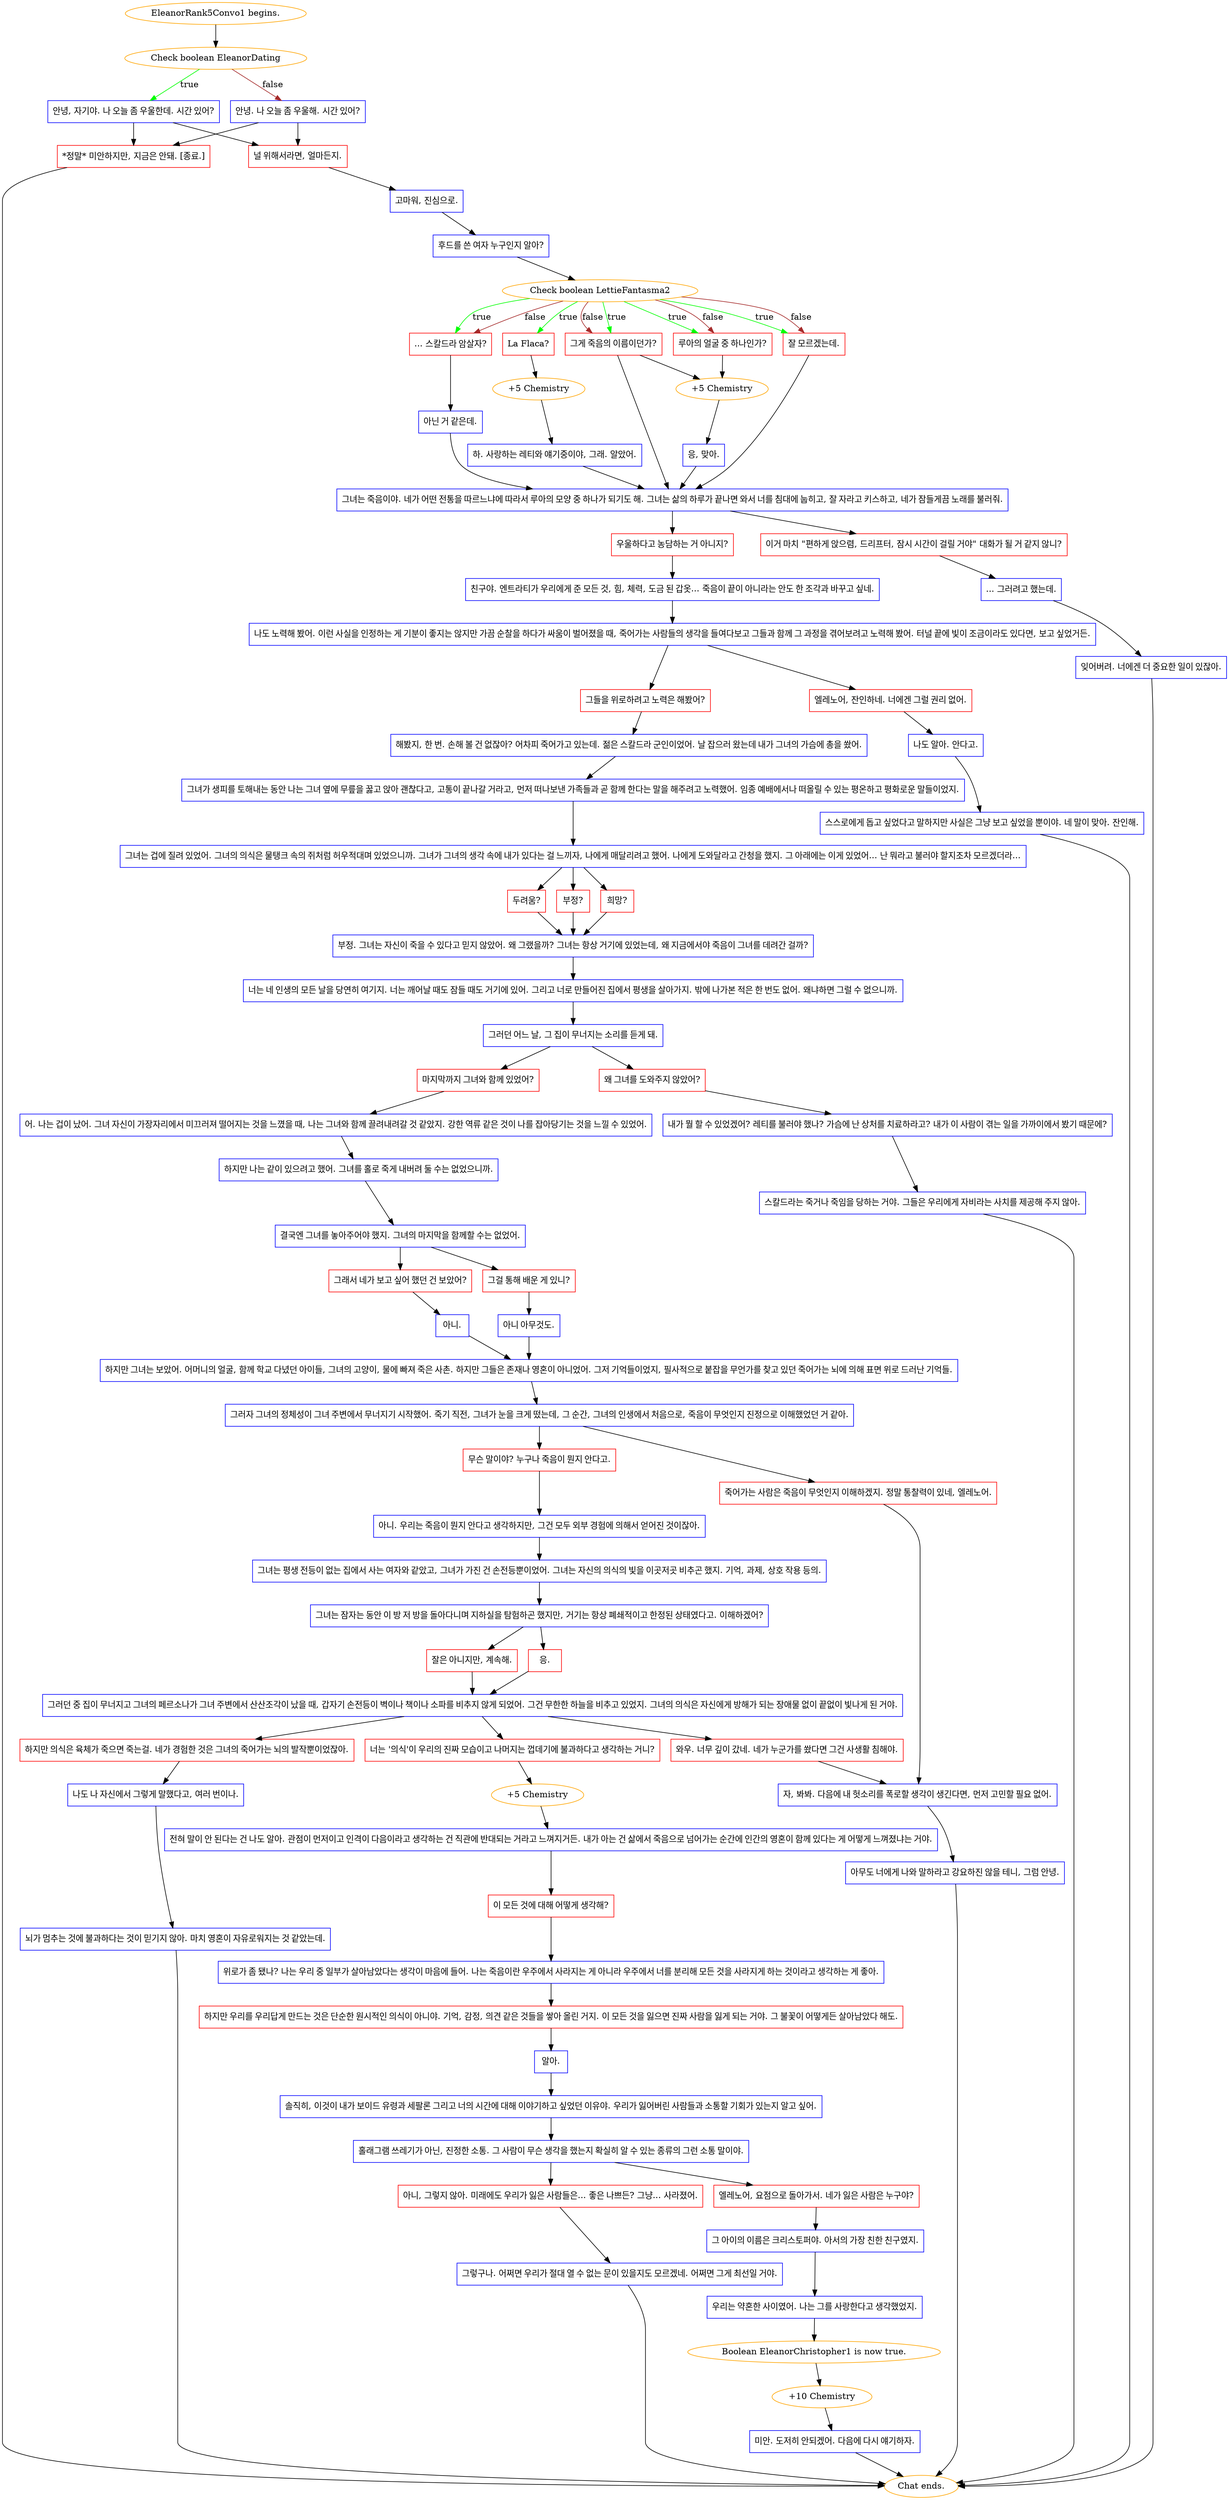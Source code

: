 digraph {
	"EleanorRank5Convo1 begins." [color=orange];
		"EleanorRank5Convo1 begins." -> j3246599705;
	j3246599705 [label="Check boolean EleanorDating",color=orange];
		j3246599705 -> j1429795391 [label=true,color=green];
		j3246599705 -> j2389696453 [label=false,color=brown];
	j1429795391 [label="안녕, 자기야. 나 오늘 좀 우울한데. 시간 있어?",shape=box,color=blue];
		j1429795391 -> j2059800125;
		j1429795391 -> j2689711799;
	j2389696453 [label="안녕. 나 오늘 좀 우울해. 시간 있어?",shape=box,color=blue];
		j2389696453 -> j2059800125;
		j2389696453 -> j2689711799;
	j2059800125 [label="널 위해서라면, 얼마든지.",shape=box,color=red];
		j2059800125 -> j139939672;
	j2689711799 [label="*정말* 미안하지만, 지금은 안돼. [종료.]",shape=box,color=red];
		j2689711799 -> "Chat ends.";
	j139939672 [label="고마워, 진심으로.",shape=box,color=blue];
		j139939672 -> j1810368473;
	"Chat ends." [color=orange];
	j1810368473 [label="후드를 쓴 여자 누구인지 알아?",shape=box,color=blue];
		j1810368473 -> j3515344630;
	j3515344630 [label="Check boolean LettieFantasma2",color=orange];
		j3515344630 -> j1898942279 [label=true,color=green];
		j3515344630 -> j1860837206 [label=true,color=green];
		j3515344630 -> j3831697435 [label=true,color=green];
		j3515344630 -> j2968244375 [label=true,color=green];
		j3515344630 -> j3003298797 [label=true,color=green];
		j3515344630 -> j1860837206 [label=false,color=brown];
		j3515344630 -> j3831697435 [label=false,color=brown];
		j3515344630 -> j2968244375 [label=false,color=brown];
		j3515344630 -> j3003298797 [label=false,color=brown];
	j1898942279 [label="La Flaca?",shape=box,color=red];
		j1898942279 -> j3040153224;
	j1860837206 [label="... 스칼드라 암살자?",shape=box,color=red];
		j1860837206 -> j517203010;
	j3831697435 [label="루아의 얼굴 중 하나인가?",shape=box,color=red];
		j3831697435 -> j1672060298;
	j2968244375 [label="그게 죽음의 이름이던가?",shape=box,color=red];
		j2968244375 -> j1672060298;
		j2968244375 -> j3446871835;
	j3003298797 [label="잘 모르겠는데.",shape=box,color=red];
		j3003298797 -> j3446871835;
	j3040153224 [label="+5 Chemistry",color=orange];
		j3040153224 -> j228276252;
	j517203010 [label="아닌 거 같은데.",shape=box,color=blue];
		j517203010 -> j3446871835;
	j1672060298 [label="+5 Chemistry",color=orange];
		j1672060298 -> j1858880814;
	j3446871835 [label="그녀는 죽음이야. 네가 어떤 전통을 따르느냐에 따라서 루아의 모양 중 하나가 되기도 해. 그녀는 삶의 하루가 끝나면 와서 너를 침대에 눕히고, 잘 자라고 키스하고, 네가 잠들게끔 노래를 불러줘.",shape=box,color=blue];
		j3446871835 -> j4136392004;
		j3446871835 -> j2312035433;
	j228276252 [label="하. 사랑하는 레티와 얘기중이야, 그래. 알았어.",shape=box,color=blue];
		j228276252 -> j3446871835;
	j1858880814 [label="응, 맞아.",shape=box,color=blue];
		j1858880814 -> j3446871835;
	j4136392004 [label="우울하다고 농담하는 거 아니지?",shape=box,color=red];
		j4136392004 -> j1453786076;
	j2312035433 [label="이거 마치 \"편하게 앉으렴, 드리프터, 잠시 시간이 걸릴 거야\" 대화가 될 거 같지 않니?",shape=box,color=red];
		j2312035433 -> j47577633;
	j1453786076 [label="친구야. 엔트라티가 우리에게 준 모든 것, 힘, 체력, 도금 된 갑옷... 죽음이 끝이 아니라는 안도 한 조각과 바꾸고 싶네.",shape=box,color=blue];
		j1453786076 -> j1276811416;
	j47577633 [label="... 그러려고 했는데.",shape=box,color=blue];
		j47577633 -> j2967676935;
	j1276811416 [label="나도 노력해 봤어. 이런 사실을 인정하는 게 기분이 좋지는 않지만 가끔 순찰을 하다가 싸움이 벌어졌을 때, 죽어가는 사람들의 생각을 들여다보고 그들과 함께 그 과정을 겪어보려고 노력해 봤어. 터널 끝에 빛이 조금이라도 있다면, 보고 싶었거든.",shape=box,color=blue];
		j1276811416 -> j2650009380;
		j1276811416 -> j3679424870;
	j2967676935 [label="잊어버려. 너에겐 더 중요한 일이 있잖아.",shape=box,color=blue];
		j2967676935 -> "Chat ends.";
	j2650009380 [label="엘레노어, 잔인하네. 너에겐 그럴 권리 없어.",shape=box,color=red];
		j2650009380 -> j2130221503;
	j3679424870 [label="그들을 위로하려고 노력은 해봤어?",shape=box,color=red];
		j3679424870 -> j2129406256;
	j2130221503 [label="나도 알아. 안다고.",shape=box,color=blue];
		j2130221503 -> j2376129477;
	j2129406256 [label="해봤지, 한 번. 손해 볼 건 없잖아? 어차피 죽어가고 있는데. 젊은 스칼드라 군인이었어. 날 잡으러 왔는데 내가 그녀의 가슴에 총을 쐈어.",shape=box,color=blue];
		j2129406256 -> j843696062;
	j2376129477 [label="스스로에게 돕고 싶었다고 말하지만 사실은 그냥 보고 싶었을 뿐이야. 네 말이 맞아. 잔인해.",shape=box,color=blue];
		j2376129477 -> "Chat ends.";
	j843696062 [label="그녀가 생피를 토해내는 동안 나는 그녀 옆에 무릎을 꿇고 앉아 괜찮다고, 고통이 끝나갈 거라고, 먼저 떠나보낸 가족들과 곧 함께 한다는 말을 해주려고 노력했어. 임종 예배에서나 떠올릴 수 있는 평온하고 평화로운 말들이었지.",shape=box,color=blue];
		j843696062 -> j3746393827;
	j3746393827 [label="그녀는 겁에 질려 있었어. 그녀의 의식은 물탱크 속의 쥐처럼 허우적대며 있었으니까. 그녀가 그녀의 생각 속에 내가 있다는 걸 느끼자, 나에게 매달리려고 했어. 나에게 도와달라고 간청을 했지. 그 아래에는 이게 있었어... 난 뭐라고 불러야 할지조차 모르겠더라...",shape=box,color=blue];
		j3746393827 -> j1913211895;
		j3746393827 -> j1080772518;
		j3746393827 -> j2589272846;
	j1913211895 [label="희망?",shape=box,color=red];
		j1913211895 -> j622938583;
	j1080772518 [label="두려움?",shape=box,color=red];
		j1080772518 -> j622938583;
	j2589272846 [label="부정?",shape=box,color=red];
		j2589272846 -> j622938583;
	j622938583 [label="부정. 그녀는 자신이 죽을 수 있다고 믿지 않았어. 왜 그랬을까? 그녀는 항상 거기에 있었는데, 왜 지금에서야 죽음이 그녀를 데려간 걸까?",shape=box,color=blue];
		j622938583 -> j3881657094;
	j3881657094 [label="너는 네 인생의 모든 날을 당연히 여기지. 너는 깨어날 때도 잠들 때도 거기에 있어. 그리고 너로 만들어진 집에서 평생을 살아가지. 밖에 나가본 적은 한 번도 없어. 왜냐하면 그럴 수 없으니까.",shape=box,color=blue];
		j3881657094 -> j2275038156;
	j2275038156 [label="그러던 어느 날, 그 집이 무너지는 소리를 듣게 돼.",shape=box,color=blue];
		j2275038156 -> j612596815;
		j2275038156 -> j1578534259;
	j612596815 [label="왜 그녀를 도와주지 않았어?",shape=box,color=red];
		j612596815 -> j273934618;
	j1578534259 [label="마지막까지 그녀와 함께 있었어?",shape=box,color=red];
		j1578534259 -> j336044834;
	j273934618 [label="내가 뭘 할 수 있었겠어? 레티를 불러야 했나? 가슴에 난 상처를 치료하라고? 내가 이 사람이 겪는 일을 가까이에서 봤기 때문에?",shape=box,color=blue];
		j273934618 -> j2358421945;
	j336044834 [label="어. 나는 겁이 났어. 그녀 자신이 가장자리에서 미끄러져 떨어지는 것을 느꼈을 때, 나는 그녀와 함께 끌려내려갈 것 같았지. 강한 역류 같은 것이 나를 잡아당기는 것을 느낄 수 있었어.",shape=box,color=blue];
		j336044834 -> j3477418212;
	j2358421945 [label="스칼드라는 죽거나 죽임을 당하는 거야. 그들은 우리에게 자비라는 사치를 제공해 주지 않아.",shape=box,color=blue];
		j2358421945 -> "Chat ends.";
	j3477418212 [label="하지만 나는 같이 있으려고 했어. 그녀를 홀로 죽게 내버려 둘 수는 없었으니까.",shape=box,color=blue];
		j3477418212 -> j238096794;
	j238096794 [label="결국엔 그녀를 놓아주어야 했지. 그녀의 마지막을 함께할 수는 없었어.",shape=box,color=blue];
		j238096794 -> j2934747021;
		j238096794 -> j3979034089;
	j2934747021 [label="그걸 통해 배운 게 있니?",shape=box,color=red];
		j2934747021 -> j3483289488;
	j3979034089 [label="그래서 네가 보고 싶어 했던 건 보았어?",shape=box,color=red];
		j3979034089 -> j2055384057;
	j3483289488 [label="아니 아무것도.",shape=box,color=blue];
		j3483289488 -> j497492595;
	j2055384057 [label="아니.",shape=box,color=blue];
		j2055384057 -> j497492595;
	j497492595 [label="하지만 그녀는 보았어. 어머니의 얼굴, 함께 학교 다녔던 아이들, 그녀의 고양이, 물에 빠져 죽은 사촌. 하지만 그들은 존재나 영혼이 아니었어. 그저 기억들이었지, 필사적으로 붙잡을 무언가를 찾고 있던 죽어가는 뇌에 의해 표면 위로 드러난 기억들.",shape=box,color=blue];
		j497492595 -> j1900889574;
	j1900889574 [label="그러자 그녀의 정체성이 그녀 주변에서 무너지기 시작했어. 죽기 직전, 그녀가 눈을 크게 떴는데, 그 순간, 그녀의 인생에서 처음으로, 죽음이 무엇인지 진정으로 이해했었던 거 같아.",shape=box,color=blue];
		j1900889574 -> j3670567937;
		j1900889574 -> j65054909;
	j3670567937 [label="죽어가는 사람은 죽음이 무엇인지 이해하겠지. 정말 통찰력이 있네, 엘레노어.",shape=box,color=red];
		j3670567937 -> j2060529350;
	j65054909 [label="무슨 말이야? 누구나 죽음이 뭔지 안다고.",shape=box,color=red];
		j65054909 -> j225301303;
	j2060529350 [label="자, 봐봐. 다음에 내 헛소리를 폭로할 생각이 생긴다면, 먼저 고민할 필요 없어.",shape=box,color=blue];
		j2060529350 -> j677931213;
	j225301303 [label="아니. 우리는 죽음이 뭔지 안다고 생각하지만, 그건 모두 외부 경험에 의해서 얻어진 것이잖아.",shape=box,color=blue];
		j225301303 -> j90525525;
	j677931213 [label="아무도 너에게 나와 말하라고 강요하진 않을 테니, 그럼 안녕.",shape=box,color=blue];
		j677931213 -> "Chat ends.";
	j90525525 [label="그녀는 평생 전등이 없는 집에서 사는 여자와 같았고, 그녀가 가진 건 손전등뿐이었어. 그녀는 자신의 의식의 빛을 이곳저곳 비추곤 했지. 기억, 과제, 상호 작용 등의.",shape=box,color=blue];
		j90525525 -> j990442232;
	j990442232 [label="그녀는 잠자는 동안 이 방 저 방을 돌아다니며 지하실을 탐험하곤 했지만, 거기는 항상 폐쇄적이고 한정된 상태였다고. 이해하겠어?",shape=box,color=blue];
		j990442232 -> j3253604789;
		j990442232 -> j4166198325;
	j3253604789 [label="잘은 아니지만, 계속해.",shape=box,color=red];
		j3253604789 -> j2464276465;
	j4166198325 [label="응.",shape=box,color=red];
		j4166198325 -> j2464276465;
	j2464276465 [label="그러던 중 집이 무너지고 그녀의 페르소나가 그녀 주변에서 산산조각이 났을 때, 갑자기 손전등이 벽이나 책이나 소파를 비추지 않게 되었어. 그건 무한한 하늘을 비추고 있었지. 그녀의 의식은 자신에게 방해가 되는 장애물 없이 끝없이 빛나게 된 거야.",shape=box,color=blue];
		j2464276465 -> j1556906434;
		j2464276465 -> j550435330;
		j2464276465 -> j3038561590;
	j1556906434 [label="하지만 의식은 육체가 죽으면 죽는걸. 네가 경험한 것은 그녀의 죽어가는 뇌의 발작뿐이었잖아.",shape=box,color=red];
		j1556906434 -> j515868052;
	j550435330 [label="너는 '의식'이 우리의 진짜 모습이고 나머지는 껍데기에 불과하다고 생각하는 거니?",shape=box,color=red];
		j550435330 -> j2133635714;
	j3038561590 [label="와우. 너무 깊이 갔네. 네가 누군가를 쐈다면 그건 사생활 침해야.",shape=box,color=red];
		j3038561590 -> j2060529350;
	j515868052 [label="나도 나 자신에서 그렇게 말했다고, 여러 번이나.",shape=box,color=blue];
		j515868052 -> j3488093819;
	j2133635714 [label="+5 Chemistry",color=orange];
		j2133635714 -> j1595999592;
	j3488093819 [label="뇌가 멈추는 것에 불과하다는 것이 믿기지 않아. 마치 영혼이 자유로워지는 것 같았는데.",shape=box,color=blue];
		j3488093819 -> "Chat ends.";
	j1595999592 [label="전혀 말이 안 된다는 건 나도 알아. 관점이 먼저이고 인격이 다음이라고 생각하는 건 직관에 반대되는 거라고 느껴지거든. 내가 아는 건 삶에서 죽음으로 넘어가는 순간에 인간의 영혼이 함께 있다는 게 어떻게 느껴졌냐는 거야.",shape=box,color=blue];
		j1595999592 -> j1180212893;
	j1180212893 [label="이 모든 것에 대해 어떻게 생각해?",shape=box,color=red];
		j1180212893 -> j680119909;
	j680119909 [label="위로가 좀 됐나? 나는 우리 중 일부가 살아남았다는 생각이 마음에 들어. 나는 죽음이란 우주에서 사라지는 게 아니라 우주에서 너를 분리해 모든 것을 사라지게 하는 것이라고 생각하는 게 좋아.",shape=box,color=blue];
		j680119909 -> j2943682130;
	j2943682130 [label="하지만 우리를 우리답게 만드는 것은 단순한 원시적인 의식이 아니야. 기억, 감정, 의견 같은 것들을 쌓아 올린 거지. 이 모든 것을 잃으면 진짜 사람을 잃게 되는 거야. 그 불꽃이 어떻게든 살아남았다 해도.",shape=box,color=red];
		j2943682130 -> j2860517417;
	j2860517417 [label="알아.",shape=box,color=blue];
		j2860517417 -> j1680803364;
	j1680803364 [label="솔직히, 이것이 내가 보이드 유령과 세팔론 그리고 너의 시간에 대해 이야기하고 싶었던 이유야. 우리가 잃어버린 사람들과 소통할 기회가 있는지 알고 싶어.",shape=box,color=blue];
		j1680803364 -> j2973196003;
	j2973196003 [label="홀래그램 쓰레기가 아닌, 진정한 소통. 그 사람이 무슨 생각을 했는지 확실히 알 수 있는 종류의 그런 소통 말이야.",shape=box,color=blue];
		j2973196003 -> j1560873159;
		j2973196003 -> j612861632;
	j1560873159 [label="아니, 그렇지 않아. 미래에도 우리가 잃은 사람들은... 좋은 나쁘든? 그냥... 사라졌어.",shape=box,color=red];
		j1560873159 -> j3010431261;
	j612861632 [label="엘레노어, 요점으로 돌아가서. 네가 잃은 사람은 누구야?",shape=box,color=red];
		j612861632 -> j2762510956;
	j3010431261 [label="그렇구나. 어쩌면 우리가 절대 열 수 없는 문이 있을지도 모르겠네. 어쩌면 그게 최선일 거야.",shape=box,color=blue];
		j3010431261 -> "Chat ends.";
	j2762510956 [label="그 아이의 이름은 크리스토퍼야. 아서의 가장 친한 친구였지.",shape=box,color=blue];
		j2762510956 -> j3587509598;
	j3587509598 [label="우리는 약혼한 사이였어. 나는 그를 사랑한다고 생각했었지.",shape=box,color=blue];
		j3587509598 -> j4110130688;
	j4110130688 [label="Boolean EleanorChristopher1 is now true.",color=orange];
		j4110130688 -> j1794588089;
	j1794588089 [label="+10 Chemistry",color=orange];
		j1794588089 -> j3753615145;
	j3753615145 [label="미안. 도저히 안되겠어. 다음에 다시 얘기하자.",shape=box,color=blue];
		j3753615145 -> "Chat ends.";
}